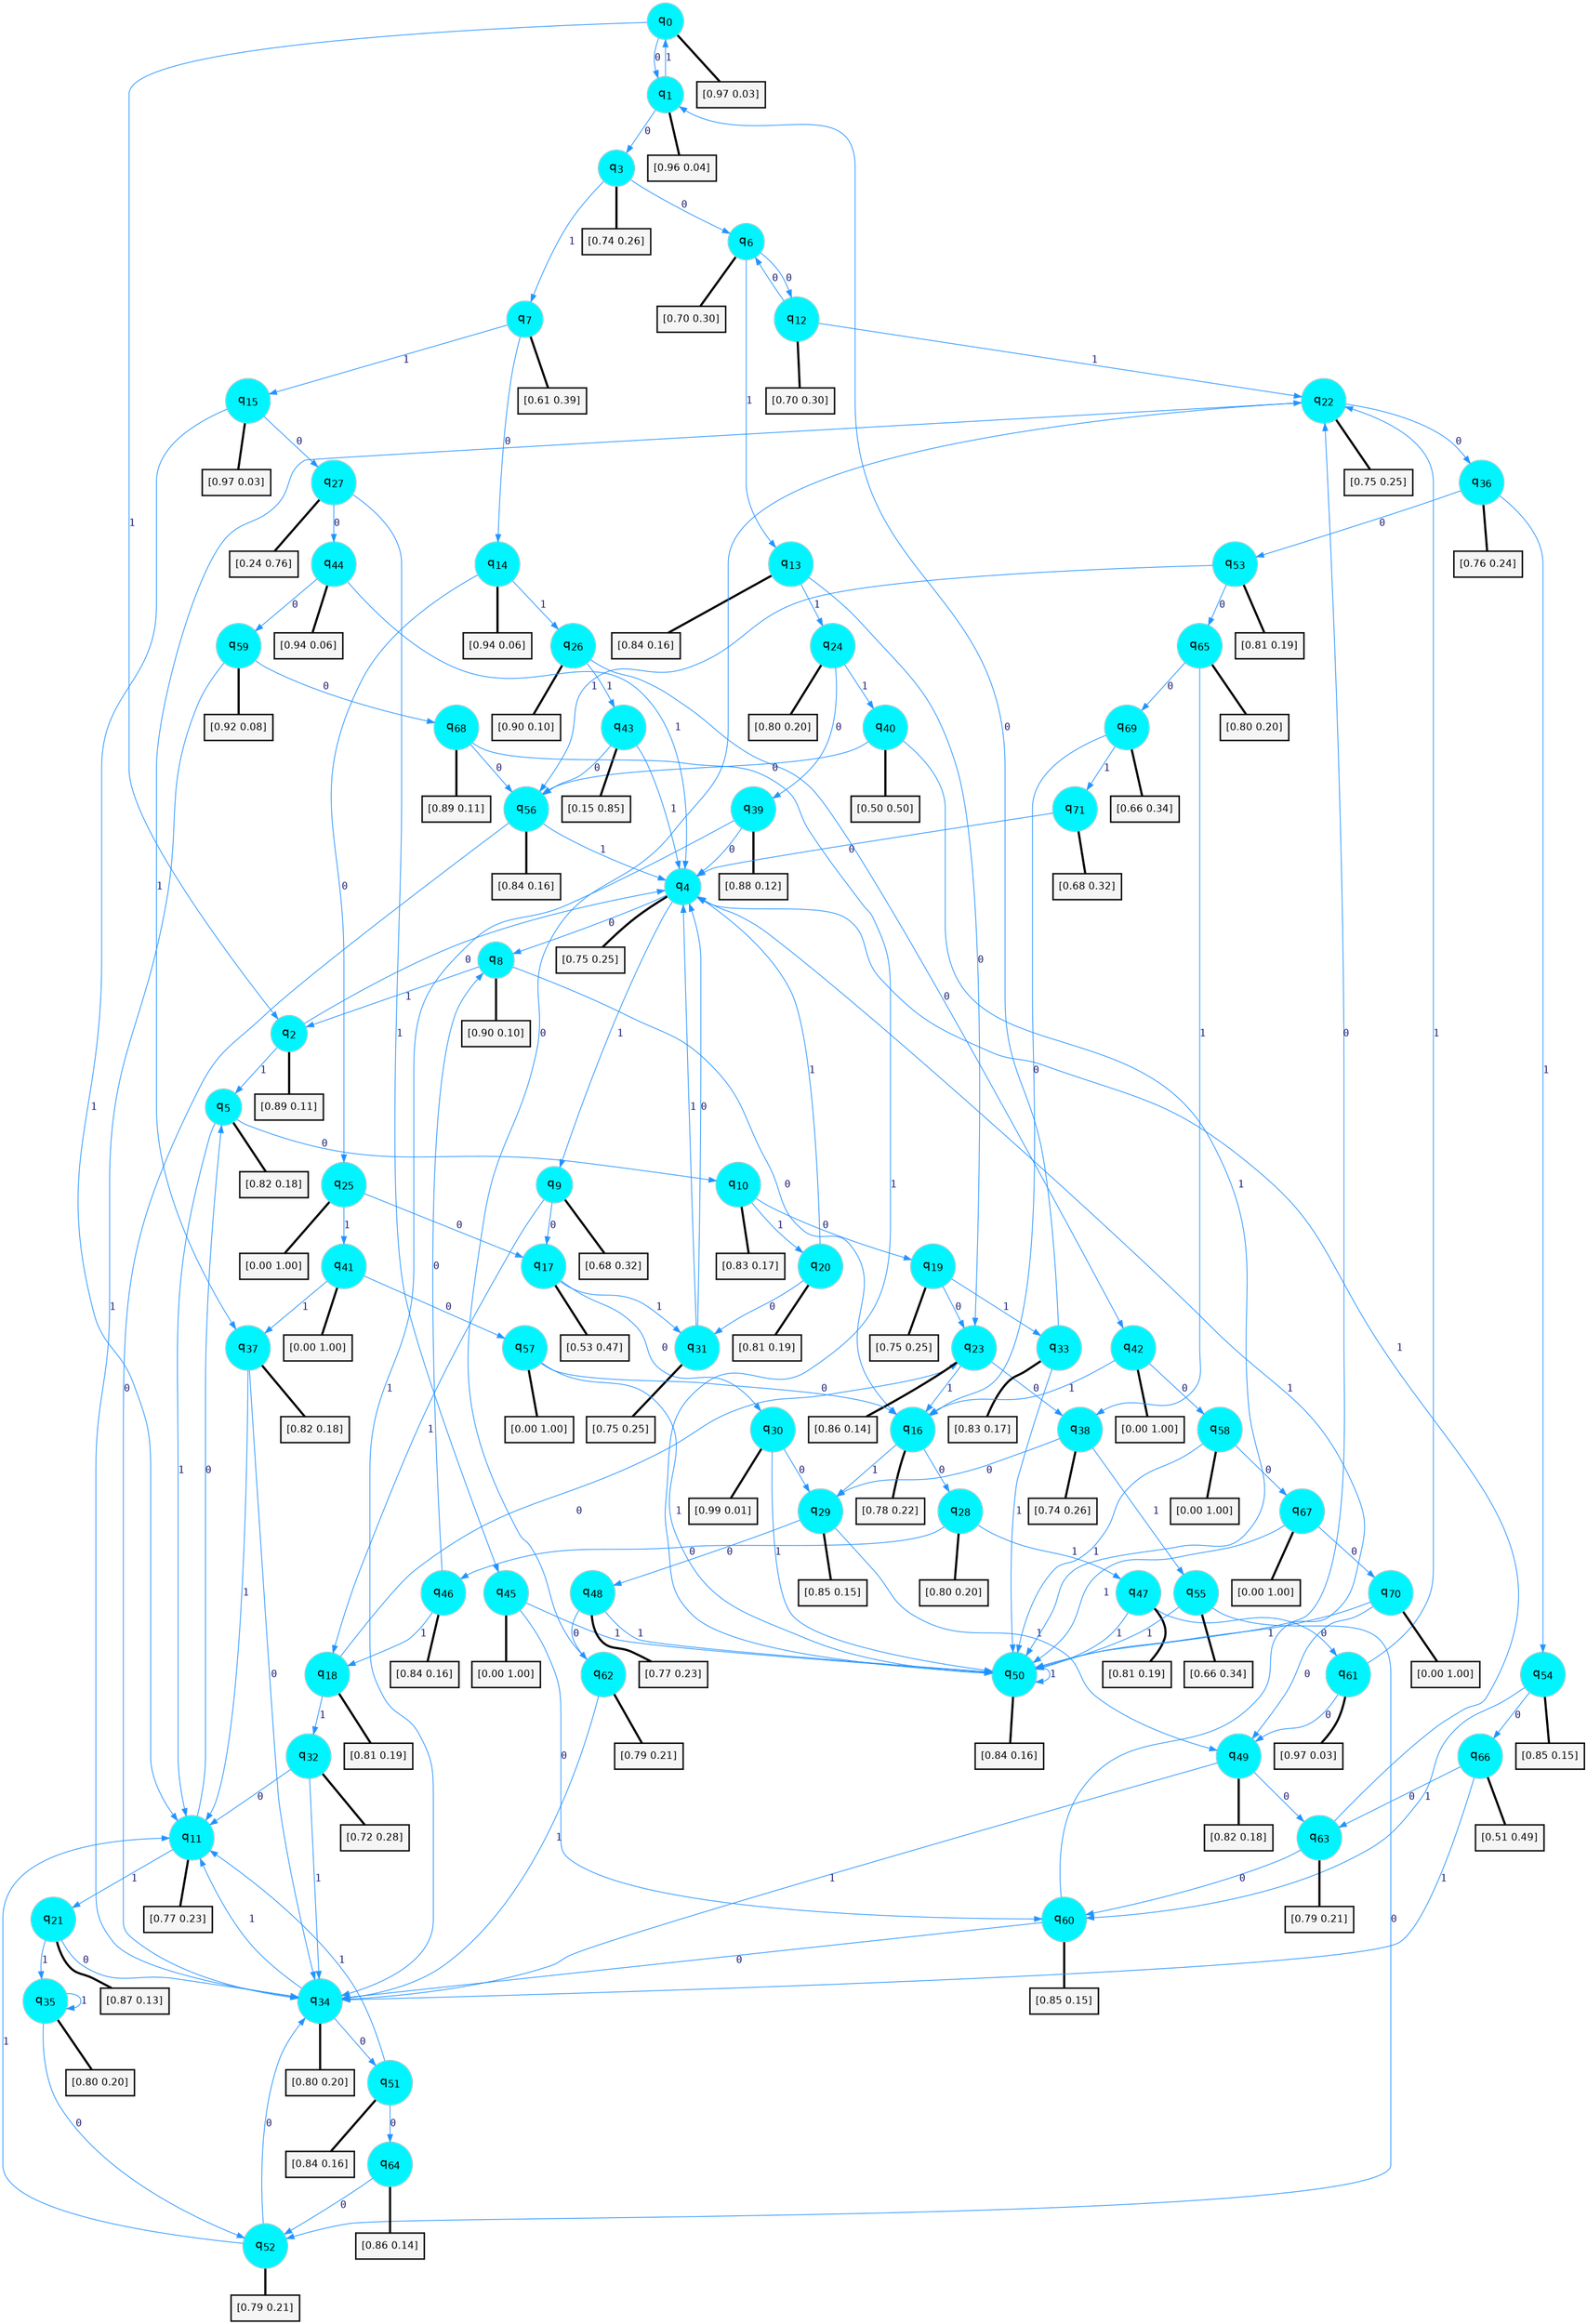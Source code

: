 digraph G {
graph [
bgcolor=transparent, dpi=300, rankdir=TD, size="40,25"];
node [
color=gray, fillcolor=turquoise1, fontcolor=black, fontname=Helvetica, fontsize=16, fontweight=bold, shape=circle, style=filled];
edge [
arrowsize=1, color=dodgerblue1, fontcolor=midnightblue, fontname=courier, fontweight=bold, penwidth=1, style=solid, weight=20];
0[label=<q<SUB>0</SUB>>];
1[label=<q<SUB>1</SUB>>];
2[label=<q<SUB>2</SUB>>];
3[label=<q<SUB>3</SUB>>];
4[label=<q<SUB>4</SUB>>];
5[label=<q<SUB>5</SUB>>];
6[label=<q<SUB>6</SUB>>];
7[label=<q<SUB>7</SUB>>];
8[label=<q<SUB>8</SUB>>];
9[label=<q<SUB>9</SUB>>];
10[label=<q<SUB>10</SUB>>];
11[label=<q<SUB>11</SUB>>];
12[label=<q<SUB>12</SUB>>];
13[label=<q<SUB>13</SUB>>];
14[label=<q<SUB>14</SUB>>];
15[label=<q<SUB>15</SUB>>];
16[label=<q<SUB>16</SUB>>];
17[label=<q<SUB>17</SUB>>];
18[label=<q<SUB>18</SUB>>];
19[label=<q<SUB>19</SUB>>];
20[label=<q<SUB>20</SUB>>];
21[label=<q<SUB>21</SUB>>];
22[label=<q<SUB>22</SUB>>];
23[label=<q<SUB>23</SUB>>];
24[label=<q<SUB>24</SUB>>];
25[label=<q<SUB>25</SUB>>];
26[label=<q<SUB>26</SUB>>];
27[label=<q<SUB>27</SUB>>];
28[label=<q<SUB>28</SUB>>];
29[label=<q<SUB>29</SUB>>];
30[label=<q<SUB>30</SUB>>];
31[label=<q<SUB>31</SUB>>];
32[label=<q<SUB>32</SUB>>];
33[label=<q<SUB>33</SUB>>];
34[label=<q<SUB>34</SUB>>];
35[label=<q<SUB>35</SUB>>];
36[label=<q<SUB>36</SUB>>];
37[label=<q<SUB>37</SUB>>];
38[label=<q<SUB>38</SUB>>];
39[label=<q<SUB>39</SUB>>];
40[label=<q<SUB>40</SUB>>];
41[label=<q<SUB>41</SUB>>];
42[label=<q<SUB>42</SUB>>];
43[label=<q<SUB>43</SUB>>];
44[label=<q<SUB>44</SUB>>];
45[label=<q<SUB>45</SUB>>];
46[label=<q<SUB>46</SUB>>];
47[label=<q<SUB>47</SUB>>];
48[label=<q<SUB>48</SUB>>];
49[label=<q<SUB>49</SUB>>];
50[label=<q<SUB>50</SUB>>];
51[label=<q<SUB>51</SUB>>];
52[label=<q<SUB>52</SUB>>];
53[label=<q<SUB>53</SUB>>];
54[label=<q<SUB>54</SUB>>];
55[label=<q<SUB>55</SUB>>];
56[label=<q<SUB>56</SUB>>];
57[label=<q<SUB>57</SUB>>];
58[label=<q<SUB>58</SUB>>];
59[label=<q<SUB>59</SUB>>];
60[label=<q<SUB>60</SUB>>];
61[label=<q<SUB>61</SUB>>];
62[label=<q<SUB>62</SUB>>];
63[label=<q<SUB>63</SUB>>];
64[label=<q<SUB>64</SUB>>];
65[label=<q<SUB>65</SUB>>];
66[label=<q<SUB>66</SUB>>];
67[label=<q<SUB>67</SUB>>];
68[label=<q<SUB>68</SUB>>];
69[label=<q<SUB>69</SUB>>];
70[label=<q<SUB>70</SUB>>];
71[label=<q<SUB>71</SUB>>];
72[label="[0.97 0.03]", shape=box,fontcolor=black, fontname=Helvetica, fontsize=14, penwidth=2, fillcolor=whitesmoke,color=black];
73[label="[0.96 0.04]", shape=box,fontcolor=black, fontname=Helvetica, fontsize=14, penwidth=2, fillcolor=whitesmoke,color=black];
74[label="[0.89 0.11]", shape=box,fontcolor=black, fontname=Helvetica, fontsize=14, penwidth=2, fillcolor=whitesmoke,color=black];
75[label="[0.74 0.26]", shape=box,fontcolor=black, fontname=Helvetica, fontsize=14, penwidth=2, fillcolor=whitesmoke,color=black];
76[label="[0.75 0.25]", shape=box,fontcolor=black, fontname=Helvetica, fontsize=14, penwidth=2, fillcolor=whitesmoke,color=black];
77[label="[0.82 0.18]", shape=box,fontcolor=black, fontname=Helvetica, fontsize=14, penwidth=2, fillcolor=whitesmoke,color=black];
78[label="[0.70 0.30]", shape=box,fontcolor=black, fontname=Helvetica, fontsize=14, penwidth=2, fillcolor=whitesmoke,color=black];
79[label="[0.61 0.39]", shape=box,fontcolor=black, fontname=Helvetica, fontsize=14, penwidth=2, fillcolor=whitesmoke,color=black];
80[label="[0.90 0.10]", shape=box,fontcolor=black, fontname=Helvetica, fontsize=14, penwidth=2, fillcolor=whitesmoke,color=black];
81[label="[0.68 0.32]", shape=box,fontcolor=black, fontname=Helvetica, fontsize=14, penwidth=2, fillcolor=whitesmoke,color=black];
82[label="[0.83 0.17]", shape=box,fontcolor=black, fontname=Helvetica, fontsize=14, penwidth=2, fillcolor=whitesmoke,color=black];
83[label="[0.77 0.23]", shape=box,fontcolor=black, fontname=Helvetica, fontsize=14, penwidth=2, fillcolor=whitesmoke,color=black];
84[label="[0.70 0.30]", shape=box,fontcolor=black, fontname=Helvetica, fontsize=14, penwidth=2, fillcolor=whitesmoke,color=black];
85[label="[0.84 0.16]", shape=box,fontcolor=black, fontname=Helvetica, fontsize=14, penwidth=2, fillcolor=whitesmoke,color=black];
86[label="[0.94 0.06]", shape=box,fontcolor=black, fontname=Helvetica, fontsize=14, penwidth=2, fillcolor=whitesmoke,color=black];
87[label="[0.97 0.03]", shape=box,fontcolor=black, fontname=Helvetica, fontsize=14, penwidth=2, fillcolor=whitesmoke,color=black];
88[label="[0.78 0.22]", shape=box,fontcolor=black, fontname=Helvetica, fontsize=14, penwidth=2, fillcolor=whitesmoke,color=black];
89[label="[0.53 0.47]", shape=box,fontcolor=black, fontname=Helvetica, fontsize=14, penwidth=2, fillcolor=whitesmoke,color=black];
90[label="[0.81 0.19]", shape=box,fontcolor=black, fontname=Helvetica, fontsize=14, penwidth=2, fillcolor=whitesmoke,color=black];
91[label="[0.75 0.25]", shape=box,fontcolor=black, fontname=Helvetica, fontsize=14, penwidth=2, fillcolor=whitesmoke,color=black];
92[label="[0.81 0.19]", shape=box,fontcolor=black, fontname=Helvetica, fontsize=14, penwidth=2, fillcolor=whitesmoke,color=black];
93[label="[0.87 0.13]", shape=box,fontcolor=black, fontname=Helvetica, fontsize=14, penwidth=2, fillcolor=whitesmoke,color=black];
94[label="[0.75 0.25]", shape=box,fontcolor=black, fontname=Helvetica, fontsize=14, penwidth=2, fillcolor=whitesmoke,color=black];
95[label="[0.86 0.14]", shape=box,fontcolor=black, fontname=Helvetica, fontsize=14, penwidth=2, fillcolor=whitesmoke,color=black];
96[label="[0.80 0.20]", shape=box,fontcolor=black, fontname=Helvetica, fontsize=14, penwidth=2, fillcolor=whitesmoke,color=black];
97[label="[0.00 1.00]", shape=box,fontcolor=black, fontname=Helvetica, fontsize=14, penwidth=2, fillcolor=whitesmoke,color=black];
98[label="[0.90 0.10]", shape=box,fontcolor=black, fontname=Helvetica, fontsize=14, penwidth=2, fillcolor=whitesmoke,color=black];
99[label="[0.24 0.76]", shape=box,fontcolor=black, fontname=Helvetica, fontsize=14, penwidth=2, fillcolor=whitesmoke,color=black];
100[label="[0.80 0.20]", shape=box,fontcolor=black, fontname=Helvetica, fontsize=14, penwidth=2, fillcolor=whitesmoke,color=black];
101[label="[0.85 0.15]", shape=box,fontcolor=black, fontname=Helvetica, fontsize=14, penwidth=2, fillcolor=whitesmoke,color=black];
102[label="[0.99 0.01]", shape=box,fontcolor=black, fontname=Helvetica, fontsize=14, penwidth=2, fillcolor=whitesmoke,color=black];
103[label="[0.75 0.25]", shape=box,fontcolor=black, fontname=Helvetica, fontsize=14, penwidth=2, fillcolor=whitesmoke,color=black];
104[label="[0.72 0.28]", shape=box,fontcolor=black, fontname=Helvetica, fontsize=14, penwidth=2, fillcolor=whitesmoke,color=black];
105[label="[0.83 0.17]", shape=box,fontcolor=black, fontname=Helvetica, fontsize=14, penwidth=2, fillcolor=whitesmoke,color=black];
106[label="[0.80 0.20]", shape=box,fontcolor=black, fontname=Helvetica, fontsize=14, penwidth=2, fillcolor=whitesmoke,color=black];
107[label="[0.80 0.20]", shape=box,fontcolor=black, fontname=Helvetica, fontsize=14, penwidth=2, fillcolor=whitesmoke,color=black];
108[label="[0.76 0.24]", shape=box,fontcolor=black, fontname=Helvetica, fontsize=14, penwidth=2, fillcolor=whitesmoke,color=black];
109[label="[0.82 0.18]", shape=box,fontcolor=black, fontname=Helvetica, fontsize=14, penwidth=2, fillcolor=whitesmoke,color=black];
110[label="[0.74 0.26]", shape=box,fontcolor=black, fontname=Helvetica, fontsize=14, penwidth=2, fillcolor=whitesmoke,color=black];
111[label="[0.88 0.12]", shape=box,fontcolor=black, fontname=Helvetica, fontsize=14, penwidth=2, fillcolor=whitesmoke,color=black];
112[label="[0.50 0.50]", shape=box,fontcolor=black, fontname=Helvetica, fontsize=14, penwidth=2, fillcolor=whitesmoke,color=black];
113[label="[0.00 1.00]", shape=box,fontcolor=black, fontname=Helvetica, fontsize=14, penwidth=2, fillcolor=whitesmoke,color=black];
114[label="[0.00 1.00]", shape=box,fontcolor=black, fontname=Helvetica, fontsize=14, penwidth=2, fillcolor=whitesmoke,color=black];
115[label="[0.15 0.85]", shape=box,fontcolor=black, fontname=Helvetica, fontsize=14, penwidth=2, fillcolor=whitesmoke,color=black];
116[label="[0.94 0.06]", shape=box,fontcolor=black, fontname=Helvetica, fontsize=14, penwidth=2, fillcolor=whitesmoke,color=black];
117[label="[0.00 1.00]", shape=box,fontcolor=black, fontname=Helvetica, fontsize=14, penwidth=2, fillcolor=whitesmoke,color=black];
118[label="[0.84 0.16]", shape=box,fontcolor=black, fontname=Helvetica, fontsize=14, penwidth=2, fillcolor=whitesmoke,color=black];
119[label="[0.81 0.19]", shape=box,fontcolor=black, fontname=Helvetica, fontsize=14, penwidth=2, fillcolor=whitesmoke,color=black];
120[label="[0.77 0.23]", shape=box,fontcolor=black, fontname=Helvetica, fontsize=14, penwidth=2, fillcolor=whitesmoke,color=black];
121[label="[0.82 0.18]", shape=box,fontcolor=black, fontname=Helvetica, fontsize=14, penwidth=2, fillcolor=whitesmoke,color=black];
122[label="[0.84 0.16]", shape=box,fontcolor=black, fontname=Helvetica, fontsize=14, penwidth=2, fillcolor=whitesmoke,color=black];
123[label="[0.84 0.16]", shape=box,fontcolor=black, fontname=Helvetica, fontsize=14, penwidth=2, fillcolor=whitesmoke,color=black];
124[label="[0.79 0.21]", shape=box,fontcolor=black, fontname=Helvetica, fontsize=14, penwidth=2, fillcolor=whitesmoke,color=black];
125[label="[0.81 0.19]", shape=box,fontcolor=black, fontname=Helvetica, fontsize=14, penwidth=2, fillcolor=whitesmoke,color=black];
126[label="[0.85 0.15]", shape=box,fontcolor=black, fontname=Helvetica, fontsize=14, penwidth=2, fillcolor=whitesmoke,color=black];
127[label="[0.66 0.34]", shape=box,fontcolor=black, fontname=Helvetica, fontsize=14, penwidth=2, fillcolor=whitesmoke,color=black];
128[label="[0.84 0.16]", shape=box,fontcolor=black, fontname=Helvetica, fontsize=14, penwidth=2, fillcolor=whitesmoke,color=black];
129[label="[0.00 1.00]", shape=box,fontcolor=black, fontname=Helvetica, fontsize=14, penwidth=2, fillcolor=whitesmoke,color=black];
130[label="[0.00 1.00]", shape=box,fontcolor=black, fontname=Helvetica, fontsize=14, penwidth=2, fillcolor=whitesmoke,color=black];
131[label="[0.92 0.08]", shape=box,fontcolor=black, fontname=Helvetica, fontsize=14, penwidth=2, fillcolor=whitesmoke,color=black];
132[label="[0.85 0.15]", shape=box,fontcolor=black, fontname=Helvetica, fontsize=14, penwidth=2, fillcolor=whitesmoke,color=black];
133[label="[0.97 0.03]", shape=box,fontcolor=black, fontname=Helvetica, fontsize=14, penwidth=2, fillcolor=whitesmoke,color=black];
134[label="[0.79 0.21]", shape=box,fontcolor=black, fontname=Helvetica, fontsize=14, penwidth=2, fillcolor=whitesmoke,color=black];
135[label="[0.79 0.21]", shape=box,fontcolor=black, fontname=Helvetica, fontsize=14, penwidth=2, fillcolor=whitesmoke,color=black];
136[label="[0.86 0.14]", shape=box,fontcolor=black, fontname=Helvetica, fontsize=14, penwidth=2, fillcolor=whitesmoke,color=black];
137[label="[0.80 0.20]", shape=box,fontcolor=black, fontname=Helvetica, fontsize=14, penwidth=2, fillcolor=whitesmoke,color=black];
138[label="[0.51 0.49]", shape=box,fontcolor=black, fontname=Helvetica, fontsize=14, penwidth=2, fillcolor=whitesmoke,color=black];
139[label="[0.00 1.00]", shape=box,fontcolor=black, fontname=Helvetica, fontsize=14, penwidth=2, fillcolor=whitesmoke,color=black];
140[label="[0.89 0.11]", shape=box,fontcolor=black, fontname=Helvetica, fontsize=14, penwidth=2, fillcolor=whitesmoke,color=black];
141[label="[0.66 0.34]", shape=box,fontcolor=black, fontname=Helvetica, fontsize=14, penwidth=2, fillcolor=whitesmoke,color=black];
142[label="[0.00 1.00]", shape=box,fontcolor=black, fontname=Helvetica, fontsize=14, penwidth=2, fillcolor=whitesmoke,color=black];
143[label="[0.68 0.32]", shape=box,fontcolor=black, fontname=Helvetica, fontsize=14, penwidth=2, fillcolor=whitesmoke,color=black];
0->1 [label=0];
0->2 [label=1];
0->72 [arrowhead=none, penwidth=3,color=black];
1->3 [label=0];
1->0 [label=1];
1->73 [arrowhead=none, penwidth=3,color=black];
2->4 [label=0];
2->5 [label=1];
2->74 [arrowhead=none, penwidth=3,color=black];
3->6 [label=0];
3->7 [label=1];
3->75 [arrowhead=none, penwidth=3,color=black];
4->8 [label=0];
4->9 [label=1];
4->76 [arrowhead=none, penwidth=3,color=black];
5->10 [label=0];
5->11 [label=1];
5->77 [arrowhead=none, penwidth=3,color=black];
6->12 [label=0];
6->13 [label=1];
6->78 [arrowhead=none, penwidth=3,color=black];
7->14 [label=0];
7->15 [label=1];
7->79 [arrowhead=none, penwidth=3,color=black];
8->16 [label=0];
8->2 [label=1];
8->80 [arrowhead=none, penwidth=3,color=black];
9->17 [label=0];
9->18 [label=1];
9->81 [arrowhead=none, penwidth=3,color=black];
10->19 [label=0];
10->20 [label=1];
10->82 [arrowhead=none, penwidth=3,color=black];
11->5 [label=0];
11->21 [label=1];
11->83 [arrowhead=none, penwidth=3,color=black];
12->6 [label=0];
12->22 [label=1];
12->84 [arrowhead=none, penwidth=3,color=black];
13->23 [label=0];
13->24 [label=1];
13->85 [arrowhead=none, penwidth=3,color=black];
14->25 [label=0];
14->26 [label=1];
14->86 [arrowhead=none, penwidth=3,color=black];
15->27 [label=0];
15->11 [label=1];
15->87 [arrowhead=none, penwidth=3,color=black];
16->28 [label=0];
16->29 [label=1];
16->88 [arrowhead=none, penwidth=3,color=black];
17->30 [label=0];
17->31 [label=1];
17->89 [arrowhead=none, penwidth=3,color=black];
18->23 [label=0];
18->32 [label=1];
18->90 [arrowhead=none, penwidth=3,color=black];
19->23 [label=0];
19->33 [label=1];
19->91 [arrowhead=none, penwidth=3,color=black];
20->31 [label=0];
20->4 [label=1];
20->92 [arrowhead=none, penwidth=3,color=black];
21->34 [label=0];
21->35 [label=1];
21->93 [arrowhead=none, penwidth=3,color=black];
22->36 [label=0];
22->37 [label=1];
22->94 [arrowhead=none, penwidth=3,color=black];
23->38 [label=0];
23->16 [label=1];
23->95 [arrowhead=none, penwidth=3,color=black];
24->39 [label=0];
24->40 [label=1];
24->96 [arrowhead=none, penwidth=3,color=black];
25->17 [label=0];
25->41 [label=1];
25->97 [arrowhead=none, penwidth=3,color=black];
26->42 [label=0];
26->43 [label=1];
26->98 [arrowhead=none, penwidth=3,color=black];
27->44 [label=0];
27->45 [label=1];
27->99 [arrowhead=none, penwidth=3,color=black];
28->46 [label=0];
28->47 [label=1];
28->100 [arrowhead=none, penwidth=3,color=black];
29->48 [label=0];
29->49 [label=1];
29->101 [arrowhead=none, penwidth=3,color=black];
30->29 [label=0];
30->50 [label=1];
30->102 [arrowhead=none, penwidth=3,color=black];
31->4 [label=0];
31->4 [label=1];
31->103 [arrowhead=none, penwidth=3,color=black];
32->11 [label=0];
32->34 [label=1];
32->104 [arrowhead=none, penwidth=3,color=black];
33->1 [label=0];
33->50 [label=1];
33->105 [arrowhead=none, penwidth=3,color=black];
34->51 [label=0];
34->11 [label=1];
34->106 [arrowhead=none, penwidth=3,color=black];
35->52 [label=0];
35->35 [label=1];
35->107 [arrowhead=none, penwidth=3,color=black];
36->53 [label=0];
36->54 [label=1];
36->108 [arrowhead=none, penwidth=3,color=black];
37->34 [label=0];
37->11 [label=1];
37->109 [arrowhead=none, penwidth=3,color=black];
38->29 [label=0];
38->55 [label=1];
38->110 [arrowhead=none, penwidth=3,color=black];
39->4 [label=0];
39->34 [label=1];
39->111 [arrowhead=none, penwidth=3,color=black];
40->56 [label=0];
40->50 [label=1];
40->112 [arrowhead=none, penwidth=3,color=black];
41->57 [label=0];
41->37 [label=1];
41->113 [arrowhead=none, penwidth=3,color=black];
42->58 [label=0];
42->16 [label=1];
42->114 [arrowhead=none, penwidth=3,color=black];
43->56 [label=0];
43->4 [label=1];
43->115 [arrowhead=none, penwidth=3,color=black];
44->59 [label=0];
44->4 [label=1];
44->116 [arrowhead=none, penwidth=3,color=black];
45->60 [label=0];
45->50 [label=1];
45->117 [arrowhead=none, penwidth=3,color=black];
46->8 [label=0];
46->18 [label=1];
46->118 [arrowhead=none, penwidth=3,color=black];
47->61 [label=0];
47->50 [label=1];
47->119 [arrowhead=none, penwidth=3,color=black];
48->62 [label=0];
48->50 [label=1];
48->120 [arrowhead=none, penwidth=3,color=black];
49->63 [label=0];
49->34 [label=1];
49->121 [arrowhead=none, penwidth=3,color=black];
50->22 [label=0];
50->50 [label=1];
50->122 [arrowhead=none, penwidth=3,color=black];
51->64 [label=0];
51->11 [label=1];
51->123 [arrowhead=none, penwidth=3,color=black];
52->34 [label=0];
52->11 [label=1];
52->124 [arrowhead=none, penwidth=3,color=black];
53->65 [label=0];
53->56 [label=1];
53->125 [arrowhead=none, penwidth=3,color=black];
54->66 [label=0];
54->60 [label=1];
54->126 [arrowhead=none, penwidth=3,color=black];
55->52 [label=0];
55->50 [label=1];
55->127 [arrowhead=none, penwidth=3,color=black];
56->34 [label=0];
56->4 [label=1];
56->128 [arrowhead=none, penwidth=3,color=black];
57->16 [label=0];
57->50 [label=1];
57->129 [arrowhead=none, penwidth=3,color=black];
58->67 [label=0];
58->50 [label=1];
58->130 [arrowhead=none, penwidth=3,color=black];
59->68 [label=0];
59->34 [label=1];
59->131 [arrowhead=none, penwidth=3,color=black];
60->34 [label=0];
60->4 [label=1];
60->132 [arrowhead=none, penwidth=3,color=black];
61->49 [label=0];
61->22 [label=1];
61->133 [arrowhead=none, penwidth=3,color=black];
62->22 [label=0];
62->34 [label=1];
62->134 [arrowhead=none, penwidth=3,color=black];
63->60 [label=0];
63->4 [label=1];
63->135 [arrowhead=none, penwidth=3,color=black];
64->52 [label=0];
64->136 [arrowhead=none, penwidth=3,color=black];
65->69 [label=0];
65->38 [label=1];
65->137 [arrowhead=none, penwidth=3,color=black];
66->63 [label=0];
66->34 [label=1];
66->138 [arrowhead=none, penwidth=3,color=black];
67->70 [label=0];
67->50 [label=1];
67->139 [arrowhead=none, penwidth=3,color=black];
68->56 [label=0];
68->50 [label=1];
68->140 [arrowhead=none, penwidth=3,color=black];
69->16 [label=0];
69->71 [label=1];
69->141 [arrowhead=none, penwidth=3,color=black];
70->49 [label=0];
70->50 [label=1];
70->142 [arrowhead=none, penwidth=3,color=black];
71->4 [label=0];
71->143 [arrowhead=none, penwidth=3,color=black];
}
